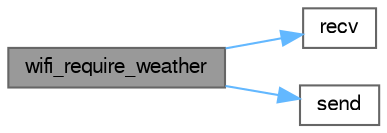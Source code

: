 digraph "wifi_require_weather"
{
 // LATEX_PDF_SIZE
  bgcolor="transparent";
  edge [fontname=FreeSans,fontsize=10,labelfontname=FreeSans,labelfontsize=10];
  node [fontname=FreeSans,fontsize=10,shape=box,height=0.2,width=0.4];
  rankdir="LR";
  Node1 [label="wifi_require_weather",height=0.2,width=0.4,color="gray40", fillcolor="grey60", style="filled", fontcolor="black",tooltip=" "];
  Node1 -> Node2 [color="steelblue1",style="solid"];
  Node2 [label="recv",height=0.2,width=0.4,color="grey40", fillcolor="white", style="filled",URL="$group___receive_fn.html#gafb96ba8adac96c7f6cc0d6c257418e17",tooltip=" "];
  Node1 -> Node3 [color="steelblue1",style="solid"];
  Node3 [label="send",height=0.2,width=0.4,color="grey40", fillcolor="white", style="filled",URL="$group___send_fn.html#ga926ec962609b596d9951199f52d02391",tooltip=" "];
}
